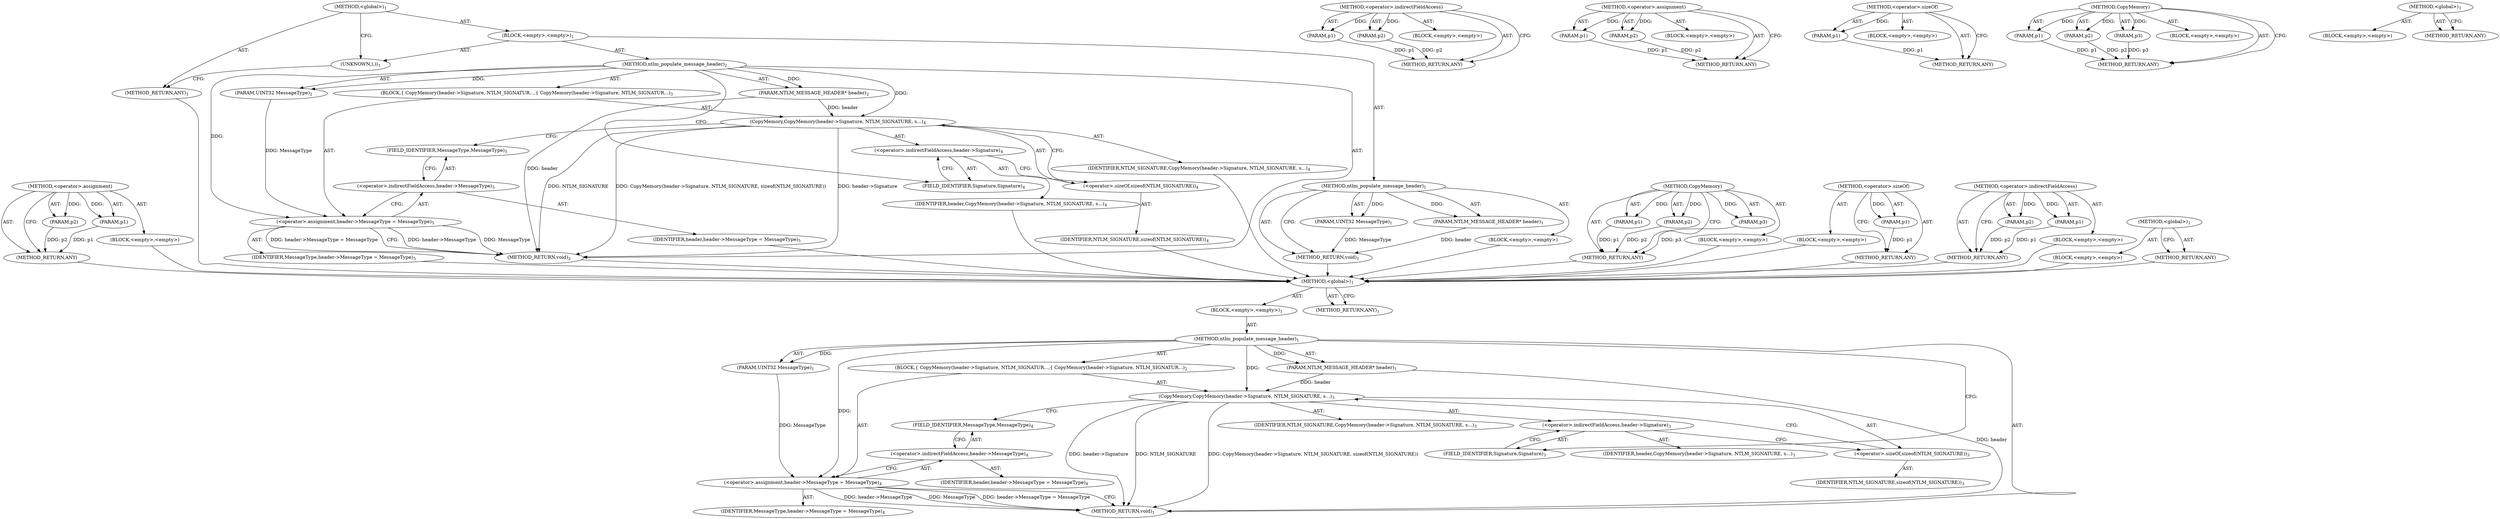 digraph "ntlm_populate_message_header" {
vulnerable_6 [label=<(METHOD,&lt;global&gt;)<SUB>1</SUB>>];
vulnerable_7 [label=<(BLOCK,&lt;empty&gt;,&lt;empty&gt;)<SUB>1</SUB>>];
vulnerable_8 [label=<(METHOD,ntlm_populate_message_header)<SUB>1</SUB>>];
vulnerable_9 [label=<(PARAM,NTLM_MESSAGE_HEADER* header)<SUB>1</SUB>>];
vulnerable_10 [label=<(PARAM,UINT32 MessageType)<SUB>1</SUB>>];
vulnerable_11 [label=<(BLOCK,{
 	CopyMemory(header-&gt;Signature, NTLM_SIGNATUR...,{
 	CopyMemory(header-&gt;Signature, NTLM_SIGNATUR...)<SUB>2</SUB>>];
vulnerable_12 [label=<(CopyMemory,CopyMemory(header-&gt;Signature, NTLM_SIGNATURE, s...)<SUB>3</SUB>>];
vulnerable_13 [label=<(&lt;operator&gt;.indirectFieldAccess,header-&gt;Signature)<SUB>3</SUB>>];
vulnerable_14 [label=<(IDENTIFIER,header,CopyMemory(header-&gt;Signature, NTLM_SIGNATURE, s...)<SUB>3</SUB>>];
vulnerable_15 [label=<(FIELD_IDENTIFIER,Signature,Signature)<SUB>3</SUB>>];
vulnerable_16 [label=<(IDENTIFIER,NTLM_SIGNATURE,CopyMemory(header-&gt;Signature, NTLM_SIGNATURE, s...)<SUB>3</SUB>>];
vulnerable_17 [label=<(&lt;operator&gt;.sizeOf,sizeof(NTLM_SIGNATURE))<SUB>3</SUB>>];
vulnerable_18 [label=<(IDENTIFIER,NTLM_SIGNATURE,sizeof(NTLM_SIGNATURE))<SUB>3</SUB>>];
vulnerable_19 [label=<(&lt;operator&gt;.assignment,header-&gt;MessageType = MessageType)<SUB>4</SUB>>];
vulnerable_20 [label=<(&lt;operator&gt;.indirectFieldAccess,header-&gt;MessageType)<SUB>4</SUB>>];
vulnerable_21 [label=<(IDENTIFIER,header,header-&gt;MessageType = MessageType)<SUB>4</SUB>>];
vulnerable_22 [label=<(FIELD_IDENTIFIER,MessageType,MessageType)<SUB>4</SUB>>];
vulnerable_23 [label=<(IDENTIFIER,MessageType,header-&gt;MessageType = MessageType)<SUB>4</SUB>>];
vulnerable_24 [label=<(METHOD_RETURN,void)<SUB>1</SUB>>];
vulnerable_26 [label=<(METHOD_RETURN,ANY)<SUB>1</SUB>>];
vulnerable_51 [label=<(METHOD,&lt;operator&gt;.indirectFieldAccess)>];
vulnerable_52 [label=<(PARAM,p1)>];
vulnerable_53 [label=<(PARAM,p2)>];
vulnerable_54 [label=<(BLOCK,&lt;empty&gt;,&lt;empty&gt;)>];
vulnerable_55 [label=<(METHOD_RETURN,ANY)>];
vulnerable_60 [label=<(METHOD,&lt;operator&gt;.assignment)>];
vulnerable_61 [label=<(PARAM,p1)>];
vulnerable_62 [label=<(PARAM,p2)>];
vulnerable_63 [label=<(BLOCK,&lt;empty&gt;,&lt;empty&gt;)>];
vulnerable_64 [label=<(METHOD_RETURN,ANY)>];
vulnerable_56 [label=<(METHOD,&lt;operator&gt;.sizeOf)>];
vulnerable_57 [label=<(PARAM,p1)>];
vulnerable_58 [label=<(BLOCK,&lt;empty&gt;,&lt;empty&gt;)>];
vulnerable_59 [label=<(METHOD_RETURN,ANY)>];
vulnerable_45 [label=<(METHOD,CopyMemory)>];
vulnerable_46 [label=<(PARAM,p1)>];
vulnerable_47 [label=<(PARAM,p2)>];
vulnerable_48 [label=<(PARAM,p3)>];
vulnerable_49 [label=<(BLOCK,&lt;empty&gt;,&lt;empty&gt;)>];
vulnerable_50 [label=<(METHOD_RETURN,ANY)>];
vulnerable_39 [label=<(METHOD,&lt;global&gt;)<SUB>1</SUB>>];
vulnerable_40 [label=<(BLOCK,&lt;empty&gt;,&lt;empty&gt;)>];
vulnerable_41 [label=<(METHOD_RETURN,ANY)>];
fixed_67 [label=<(METHOD,&lt;operator&gt;.assignment)>];
fixed_68 [label=<(PARAM,p1)>];
fixed_69 [label=<(PARAM,p2)>];
fixed_70 [label=<(BLOCK,&lt;empty&gt;,&lt;empty&gt;)>];
fixed_71 [label=<(METHOD_RETURN,ANY)>];
fixed_6 [label=<(METHOD,&lt;global&gt;)<SUB>1</SUB>>];
fixed_7 [label=<(BLOCK,&lt;empty&gt;,&lt;empty&gt;)<SUB>1</SUB>>];
fixed_8 [label=<(METHOD,ntlm_populate_message_header)<SUB>1</SUB>>];
fixed_9 [label=<(PARAM,NTLM_MESSAGE_HEADER* header)<SUB>1</SUB>>];
fixed_10 [label=<(PARAM,UINT32 MessageType)<SUB>1</SUB>>];
fixed_11 [label=<(BLOCK,&lt;empty&gt;,&lt;empty&gt;)>];
fixed_12 [label=<(METHOD_RETURN,void)<SUB>1</SUB>>];
fixed_14 [label=<(UNKNOWN,),))<SUB>1</SUB>>];
fixed_15 [label=<(METHOD,ntlm_populate_message_header)<SUB>2</SUB>>];
fixed_16 [label=<(PARAM,NTLM_MESSAGE_HEADER* header)<SUB>2</SUB>>];
fixed_17 [label=<(PARAM,UINT32 MessageType)<SUB>2</SUB>>];
fixed_18 [label=<(BLOCK,{
 	CopyMemory(header-&gt;Signature, NTLM_SIGNATUR...,{
 	CopyMemory(header-&gt;Signature, NTLM_SIGNATUR...)<SUB>3</SUB>>];
fixed_19 [label=<(CopyMemory,CopyMemory(header-&gt;Signature, NTLM_SIGNATURE, s...)<SUB>4</SUB>>];
fixed_20 [label=<(&lt;operator&gt;.indirectFieldAccess,header-&gt;Signature)<SUB>4</SUB>>];
fixed_21 [label=<(IDENTIFIER,header,CopyMemory(header-&gt;Signature, NTLM_SIGNATURE, s...)<SUB>4</SUB>>];
fixed_22 [label=<(FIELD_IDENTIFIER,Signature,Signature)<SUB>4</SUB>>];
fixed_23 [label=<(IDENTIFIER,NTLM_SIGNATURE,CopyMemory(header-&gt;Signature, NTLM_SIGNATURE, s...)<SUB>4</SUB>>];
fixed_24 [label=<(&lt;operator&gt;.sizeOf,sizeof(NTLM_SIGNATURE))<SUB>4</SUB>>];
fixed_25 [label=<(IDENTIFIER,NTLM_SIGNATURE,sizeof(NTLM_SIGNATURE))<SUB>4</SUB>>];
fixed_26 [label=<(&lt;operator&gt;.assignment,header-&gt;MessageType = MessageType)<SUB>5</SUB>>];
fixed_27 [label=<(&lt;operator&gt;.indirectFieldAccess,header-&gt;MessageType)<SUB>5</SUB>>];
fixed_28 [label=<(IDENTIFIER,header,header-&gt;MessageType = MessageType)<SUB>5</SUB>>];
fixed_29 [label=<(FIELD_IDENTIFIER,MessageType,MessageType)<SUB>5</SUB>>];
fixed_30 [label=<(IDENTIFIER,MessageType,header-&gt;MessageType = MessageType)<SUB>5</SUB>>];
fixed_31 [label=<(METHOD_RETURN,void)<SUB>2</SUB>>];
fixed_33 [label=<(METHOD_RETURN,ANY)<SUB>1</SUB>>];
fixed_52 [label=<(METHOD,CopyMemory)>];
fixed_53 [label=<(PARAM,p1)>];
fixed_54 [label=<(PARAM,p2)>];
fixed_55 [label=<(PARAM,p3)>];
fixed_56 [label=<(BLOCK,&lt;empty&gt;,&lt;empty&gt;)>];
fixed_57 [label=<(METHOD_RETURN,ANY)>];
fixed_63 [label=<(METHOD,&lt;operator&gt;.sizeOf)>];
fixed_64 [label=<(PARAM,p1)>];
fixed_65 [label=<(BLOCK,&lt;empty&gt;,&lt;empty&gt;)>];
fixed_66 [label=<(METHOD_RETURN,ANY)>];
fixed_58 [label=<(METHOD,&lt;operator&gt;.indirectFieldAccess)>];
fixed_59 [label=<(PARAM,p1)>];
fixed_60 [label=<(PARAM,p2)>];
fixed_61 [label=<(BLOCK,&lt;empty&gt;,&lt;empty&gt;)>];
fixed_62 [label=<(METHOD_RETURN,ANY)>];
fixed_46 [label=<(METHOD,&lt;global&gt;)<SUB>1</SUB>>];
fixed_47 [label=<(BLOCK,&lt;empty&gt;,&lt;empty&gt;)>];
fixed_48 [label=<(METHOD_RETURN,ANY)>];
vulnerable_6 -> vulnerable_7  [key=0, label="AST: "];
vulnerable_6 -> vulnerable_26  [key=0, label="AST: "];
vulnerable_6 -> vulnerable_26  [key=1, label="CFG: "];
vulnerable_7 -> vulnerable_8  [key=0, label="AST: "];
vulnerable_8 -> vulnerable_9  [key=0, label="AST: "];
vulnerable_8 -> vulnerable_9  [key=1, label="DDG: "];
vulnerable_8 -> vulnerable_10  [key=0, label="AST: "];
vulnerable_8 -> vulnerable_10  [key=1, label="DDG: "];
vulnerable_8 -> vulnerable_11  [key=0, label="AST: "];
vulnerable_8 -> vulnerable_24  [key=0, label="AST: "];
vulnerable_8 -> vulnerable_15  [key=0, label="CFG: "];
vulnerable_8 -> vulnerable_19  [key=0, label="DDG: "];
vulnerable_8 -> vulnerable_12  [key=0, label="DDG: "];
vulnerable_9 -> vulnerable_24  [key=0, label="DDG: header"];
vulnerable_9 -> vulnerable_12  [key=0, label="DDG: header"];
vulnerable_10 -> vulnerable_19  [key=0, label="DDG: MessageType"];
vulnerable_11 -> vulnerable_12  [key=0, label="AST: "];
vulnerable_11 -> vulnerable_19  [key=0, label="AST: "];
vulnerable_12 -> vulnerable_13  [key=0, label="AST: "];
vulnerable_12 -> vulnerable_16  [key=0, label="AST: "];
vulnerable_12 -> vulnerable_17  [key=0, label="AST: "];
vulnerable_12 -> vulnerable_22  [key=0, label="CFG: "];
vulnerable_12 -> vulnerable_24  [key=0, label="DDG: header-&gt;Signature"];
vulnerable_12 -> vulnerable_24  [key=1, label="DDG: NTLM_SIGNATURE"];
vulnerable_12 -> vulnerable_24  [key=2, label="DDG: CopyMemory(header-&gt;Signature, NTLM_SIGNATURE, sizeof(NTLM_SIGNATURE))"];
vulnerable_13 -> vulnerable_14  [key=0, label="AST: "];
vulnerable_13 -> vulnerable_15  [key=0, label="AST: "];
vulnerable_13 -> vulnerable_17  [key=0, label="CFG: "];
vulnerable_15 -> vulnerable_13  [key=0, label="CFG: "];
vulnerable_17 -> vulnerable_18  [key=0, label="AST: "];
vulnerable_17 -> vulnerable_12  [key=0, label="CFG: "];
vulnerable_19 -> vulnerable_20  [key=0, label="AST: "];
vulnerable_19 -> vulnerable_23  [key=0, label="AST: "];
vulnerable_19 -> vulnerable_24  [key=0, label="CFG: "];
vulnerable_19 -> vulnerable_24  [key=1, label="DDG: header-&gt;MessageType"];
vulnerable_19 -> vulnerable_24  [key=2, label="DDG: MessageType"];
vulnerable_19 -> vulnerable_24  [key=3, label="DDG: header-&gt;MessageType = MessageType"];
vulnerable_20 -> vulnerable_21  [key=0, label="AST: "];
vulnerable_20 -> vulnerable_22  [key=0, label="AST: "];
vulnerable_20 -> vulnerable_19  [key=0, label="CFG: "];
vulnerable_22 -> vulnerable_20  [key=0, label="CFG: "];
vulnerable_51 -> vulnerable_52  [key=0, label="AST: "];
vulnerable_51 -> vulnerable_52  [key=1, label="DDG: "];
vulnerable_51 -> vulnerable_54  [key=0, label="AST: "];
vulnerable_51 -> vulnerable_53  [key=0, label="AST: "];
vulnerable_51 -> vulnerable_53  [key=1, label="DDG: "];
vulnerable_51 -> vulnerable_55  [key=0, label="AST: "];
vulnerable_51 -> vulnerable_55  [key=1, label="CFG: "];
vulnerable_52 -> vulnerable_55  [key=0, label="DDG: p1"];
vulnerable_53 -> vulnerable_55  [key=0, label="DDG: p2"];
vulnerable_60 -> vulnerable_61  [key=0, label="AST: "];
vulnerable_60 -> vulnerable_61  [key=1, label="DDG: "];
vulnerable_60 -> vulnerable_63  [key=0, label="AST: "];
vulnerable_60 -> vulnerable_62  [key=0, label="AST: "];
vulnerable_60 -> vulnerable_62  [key=1, label="DDG: "];
vulnerable_60 -> vulnerable_64  [key=0, label="AST: "];
vulnerable_60 -> vulnerable_64  [key=1, label="CFG: "];
vulnerable_61 -> vulnerable_64  [key=0, label="DDG: p1"];
vulnerable_62 -> vulnerable_64  [key=0, label="DDG: p2"];
vulnerable_56 -> vulnerable_57  [key=0, label="AST: "];
vulnerable_56 -> vulnerable_57  [key=1, label="DDG: "];
vulnerable_56 -> vulnerable_58  [key=0, label="AST: "];
vulnerable_56 -> vulnerable_59  [key=0, label="AST: "];
vulnerable_56 -> vulnerable_59  [key=1, label="CFG: "];
vulnerable_57 -> vulnerable_59  [key=0, label="DDG: p1"];
vulnerable_45 -> vulnerable_46  [key=0, label="AST: "];
vulnerable_45 -> vulnerable_46  [key=1, label="DDG: "];
vulnerable_45 -> vulnerable_49  [key=0, label="AST: "];
vulnerable_45 -> vulnerable_47  [key=0, label="AST: "];
vulnerable_45 -> vulnerable_47  [key=1, label="DDG: "];
vulnerable_45 -> vulnerable_50  [key=0, label="AST: "];
vulnerable_45 -> vulnerable_50  [key=1, label="CFG: "];
vulnerable_45 -> vulnerable_48  [key=0, label="AST: "];
vulnerable_45 -> vulnerable_48  [key=1, label="DDG: "];
vulnerable_46 -> vulnerable_50  [key=0, label="DDG: p1"];
vulnerable_47 -> vulnerable_50  [key=0, label="DDG: p2"];
vulnerable_48 -> vulnerable_50  [key=0, label="DDG: p3"];
vulnerable_39 -> vulnerable_40  [key=0, label="AST: "];
vulnerable_39 -> vulnerable_41  [key=0, label="AST: "];
vulnerable_39 -> vulnerable_41  [key=1, label="CFG: "];
fixed_67 -> fixed_68  [key=0, label="AST: "];
fixed_67 -> fixed_68  [key=1, label="DDG: "];
fixed_67 -> fixed_70  [key=0, label="AST: "];
fixed_67 -> fixed_69  [key=0, label="AST: "];
fixed_67 -> fixed_69  [key=1, label="DDG: "];
fixed_67 -> fixed_71  [key=0, label="AST: "];
fixed_67 -> fixed_71  [key=1, label="CFG: "];
fixed_68 -> fixed_71  [key=0, label="DDG: p1"];
fixed_69 -> fixed_71  [key=0, label="DDG: p2"];
fixed_70 -> vulnerable_6  [key=0];
fixed_71 -> vulnerable_6  [key=0];
fixed_6 -> fixed_7  [key=0, label="AST: "];
fixed_6 -> fixed_33  [key=0, label="AST: "];
fixed_6 -> fixed_14  [key=0, label="CFG: "];
fixed_7 -> fixed_8  [key=0, label="AST: "];
fixed_7 -> fixed_14  [key=0, label="AST: "];
fixed_7 -> fixed_15  [key=0, label="AST: "];
fixed_8 -> fixed_9  [key=0, label="AST: "];
fixed_8 -> fixed_9  [key=1, label="DDG: "];
fixed_8 -> fixed_10  [key=0, label="AST: "];
fixed_8 -> fixed_10  [key=1, label="DDG: "];
fixed_8 -> fixed_11  [key=0, label="AST: "];
fixed_8 -> fixed_12  [key=0, label="AST: "];
fixed_8 -> fixed_12  [key=1, label="CFG: "];
fixed_9 -> fixed_12  [key=0, label="DDG: header"];
fixed_10 -> fixed_12  [key=0, label="DDG: MessageType"];
fixed_11 -> vulnerable_6  [key=0];
fixed_12 -> vulnerable_6  [key=0];
fixed_14 -> fixed_33  [key=0, label="CFG: "];
fixed_15 -> fixed_16  [key=0, label="AST: "];
fixed_15 -> fixed_16  [key=1, label="DDG: "];
fixed_15 -> fixed_17  [key=0, label="AST: "];
fixed_15 -> fixed_17  [key=1, label="DDG: "];
fixed_15 -> fixed_18  [key=0, label="AST: "];
fixed_15 -> fixed_31  [key=0, label="AST: "];
fixed_15 -> fixed_22  [key=0, label="CFG: "];
fixed_15 -> fixed_26  [key=0, label="DDG: "];
fixed_15 -> fixed_19  [key=0, label="DDG: "];
fixed_16 -> fixed_31  [key=0, label="DDG: header"];
fixed_16 -> fixed_19  [key=0, label="DDG: header"];
fixed_17 -> fixed_26  [key=0, label="DDG: MessageType"];
fixed_18 -> fixed_19  [key=0, label="AST: "];
fixed_18 -> fixed_26  [key=0, label="AST: "];
fixed_19 -> fixed_20  [key=0, label="AST: "];
fixed_19 -> fixed_23  [key=0, label="AST: "];
fixed_19 -> fixed_24  [key=0, label="AST: "];
fixed_19 -> fixed_29  [key=0, label="CFG: "];
fixed_19 -> fixed_31  [key=0, label="DDG: header-&gt;Signature"];
fixed_19 -> fixed_31  [key=1, label="DDG: NTLM_SIGNATURE"];
fixed_19 -> fixed_31  [key=2, label="DDG: CopyMemory(header-&gt;Signature, NTLM_SIGNATURE, sizeof(NTLM_SIGNATURE))"];
fixed_20 -> fixed_21  [key=0, label="AST: "];
fixed_20 -> fixed_22  [key=0, label="AST: "];
fixed_20 -> fixed_24  [key=0, label="CFG: "];
fixed_21 -> vulnerable_6  [key=0];
fixed_22 -> fixed_20  [key=0, label="CFG: "];
fixed_23 -> vulnerable_6  [key=0];
fixed_24 -> fixed_25  [key=0, label="AST: "];
fixed_24 -> fixed_19  [key=0, label="CFG: "];
fixed_25 -> vulnerable_6  [key=0];
fixed_26 -> fixed_27  [key=0, label="AST: "];
fixed_26 -> fixed_30  [key=0, label="AST: "];
fixed_26 -> fixed_31  [key=0, label="CFG: "];
fixed_26 -> fixed_31  [key=1, label="DDG: header-&gt;MessageType"];
fixed_26 -> fixed_31  [key=2, label="DDG: MessageType"];
fixed_26 -> fixed_31  [key=3, label="DDG: header-&gt;MessageType = MessageType"];
fixed_27 -> fixed_28  [key=0, label="AST: "];
fixed_27 -> fixed_29  [key=0, label="AST: "];
fixed_27 -> fixed_26  [key=0, label="CFG: "];
fixed_28 -> vulnerable_6  [key=0];
fixed_29 -> fixed_27  [key=0, label="CFG: "];
fixed_30 -> vulnerable_6  [key=0];
fixed_31 -> vulnerable_6  [key=0];
fixed_33 -> vulnerable_6  [key=0];
fixed_52 -> fixed_53  [key=0, label="AST: "];
fixed_52 -> fixed_53  [key=1, label="DDG: "];
fixed_52 -> fixed_56  [key=0, label="AST: "];
fixed_52 -> fixed_54  [key=0, label="AST: "];
fixed_52 -> fixed_54  [key=1, label="DDG: "];
fixed_52 -> fixed_57  [key=0, label="AST: "];
fixed_52 -> fixed_57  [key=1, label="CFG: "];
fixed_52 -> fixed_55  [key=0, label="AST: "];
fixed_52 -> fixed_55  [key=1, label="DDG: "];
fixed_53 -> fixed_57  [key=0, label="DDG: p1"];
fixed_54 -> fixed_57  [key=0, label="DDG: p2"];
fixed_55 -> fixed_57  [key=0, label="DDG: p3"];
fixed_56 -> vulnerable_6  [key=0];
fixed_57 -> vulnerable_6  [key=0];
fixed_63 -> fixed_64  [key=0, label="AST: "];
fixed_63 -> fixed_64  [key=1, label="DDG: "];
fixed_63 -> fixed_65  [key=0, label="AST: "];
fixed_63 -> fixed_66  [key=0, label="AST: "];
fixed_63 -> fixed_66  [key=1, label="CFG: "];
fixed_64 -> fixed_66  [key=0, label="DDG: p1"];
fixed_65 -> vulnerable_6  [key=0];
fixed_66 -> vulnerable_6  [key=0];
fixed_58 -> fixed_59  [key=0, label="AST: "];
fixed_58 -> fixed_59  [key=1, label="DDG: "];
fixed_58 -> fixed_61  [key=0, label="AST: "];
fixed_58 -> fixed_60  [key=0, label="AST: "];
fixed_58 -> fixed_60  [key=1, label="DDG: "];
fixed_58 -> fixed_62  [key=0, label="AST: "];
fixed_58 -> fixed_62  [key=1, label="CFG: "];
fixed_59 -> fixed_62  [key=0, label="DDG: p1"];
fixed_60 -> fixed_62  [key=0, label="DDG: p2"];
fixed_61 -> vulnerable_6  [key=0];
fixed_62 -> vulnerable_6  [key=0];
fixed_46 -> fixed_47  [key=0, label="AST: "];
fixed_46 -> fixed_48  [key=0, label="AST: "];
fixed_46 -> fixed_48  [key=1, label="CFG: "];
fixed_47 -> vulnerable_6  [key=0];
fixed_48 -> vulnerable_6  [key=0];
}
